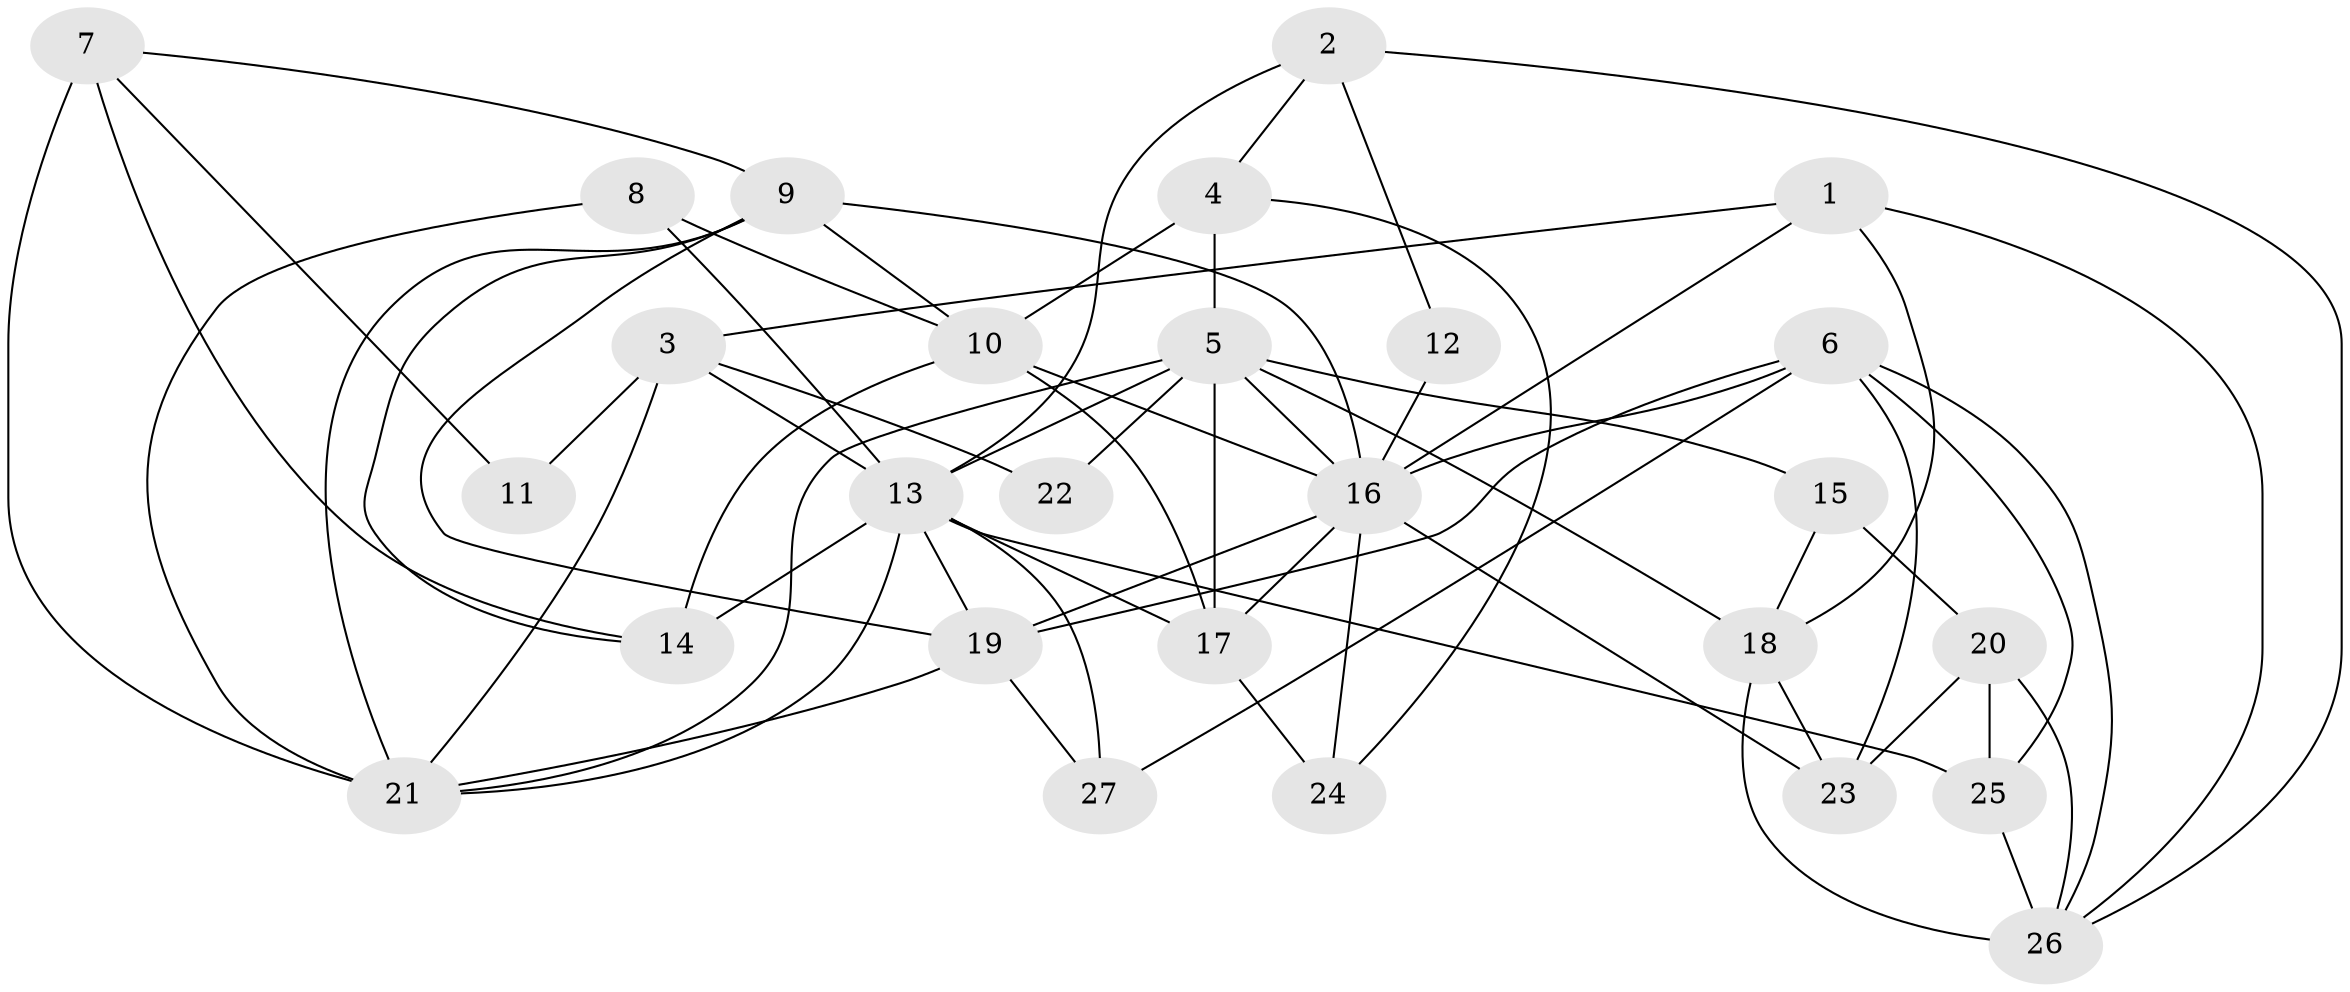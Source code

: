 // original degree distribution, {4: 0.3, 5: 0.08, 2: 0.16, 3: 0.26, 6: 0.14, 7: 0.04, 9: 0.02}
// Generated by graph-tools (version 1.1) at 2025/02/03/09/25 03:02:07]
// undirected, 27 vertices, 65 edges
graph export_dot {
graph [start="1"]
  node [color=gray90,style=filled];
  1;
  2;
  3;
  4;
  5;
  6;
  7;
  8;
  9;
  10;
  11;
  12;
  13;
  14;
  15;
  16;
  17;
  18;
  19;
  20;
  21;
  22;
  23;
  24;
  25;
  26;
  27;
  1 -- 3 [weight=1.0];
  1 -- 16 [weight=1.0];
  1 -- 18 [weight=1.0];
  1 -- 26 [weight=1.0];
  2 -- 4 [weight=1.0];
  2 -- 12 [weight=1.0];
  2 -- 13 [weight=1.0];
  2 -- 26 [weight=1.0];
  3 -- 11 [weight=2.0];
  3 -- 13 [weight=1.0];
  3 -- 21 [weight=1.0];
  3 -- 22 [weight=1.0];
  4 -- 5 [weight=2.0];
  4 -- 10 [weight=1.0];
  4 -- 24 [weight=1.0];
  5 -- 13 [weight=1.0];
  5 -- 15 [weight=1.0];
  5 -- 16 [weight=1.0];
  5 -- 17 [weight=1.0];
  5 -- 18 [weight=1.0];
  5 -- 21 [weight=1.0];
  5 -- 22 [weight=1.0];
  6 -- 16 [weight=1.0];
  6 -- 19 [weight=2.0];
  6 -- 23 [weight=1.0];
  6 -- 25 [weight=1.0];
  6 -- 26 [weight=1.0];
  6 -- 27 [weight=1.0];
  7 -- 9 [weight=1.0];
  7 -- 11 [weight=1.0];
  7 -- 14 [weight=1.0];
  7 -- 21 [weight=2.0];
  8 -- 10 [weight=1.0];
  8 -- 13 [weight=2.0];
  8 -- 21 [weight=1.0];
  9 -- 10 [weight=1.0];
  9 -- 14 [weight=1.0];
  9 -- 16 [weight=1.0];
  9 -- 19 [weight=1.0];
  9 -- 21 [weight=1.0];
  10 -- 14 [weight=1.0];
  10 -- 16 [weight=1.0];
  10 -- 17 [weight=2.0];
  12 -- 16 [weight=2.0];
  13 -- 14 [weight=1.0];
  13 -- 17 [weight=1.0];
  13 -- 19 [weight=1.0];
  13 -- 21 [weight=1.0];
  13 -- 25 [weight=1.0];
  13 -- 27 [weight=1.0];
  15 -- 18 [weight=1.0];
  15 -- 20 [weight=1.0];
  16 -- 17 [weight=1.0];
  16 -- 19 [weight=1.0];
  16 -- 23 [weight=1.0];
  16 -- 24 [weight=2.0];
  17 -- 24 [weight=1.0];
  18 -- 23 [weight=1.0];
  18 -- 26 [weight=2.0];
  19 -- 21 [weight=1.0];
  19 -- 27 [weight=1.0];
  20 -- 23 [weight=1.0];
  20 -- 25 [weight=1.0];
  20 -- 26 [weight=1.0];
  25 -- 26 [weight=2.0];
}
